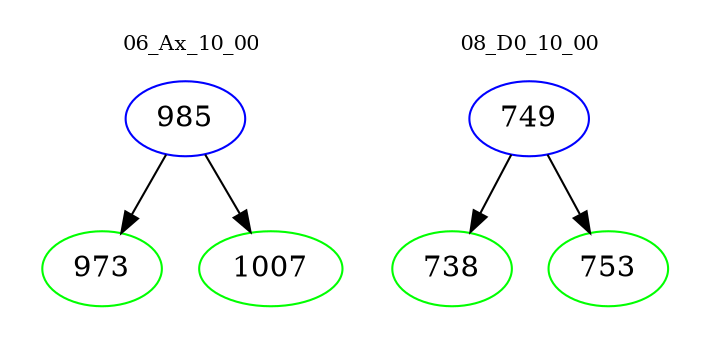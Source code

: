 digraph{
subgraph cluster_0 {
color = white
label = "06_Ax_10_00";
fontsize=10;
T0_985 [label="985", color="blue"]
T0_985 -> T0_973 [color="black"]
T0_973 [label="973", color="green"]
T0_985 -> T0_1007 [color="black"]
T0_1007 [label="1007", color="green"]
}
subgraph cluster_1 {
color = white
label = "08_D0_10_00";
fontsize=10;
T1_749 [label="749", color="blue"]
T1_749 -> T1_738 [color="black"]
T1_738 [label="738", color="green"]
T1_749 -> T1_753 [color="black"]
T1_753 [label="753", color="green"]
}
}
